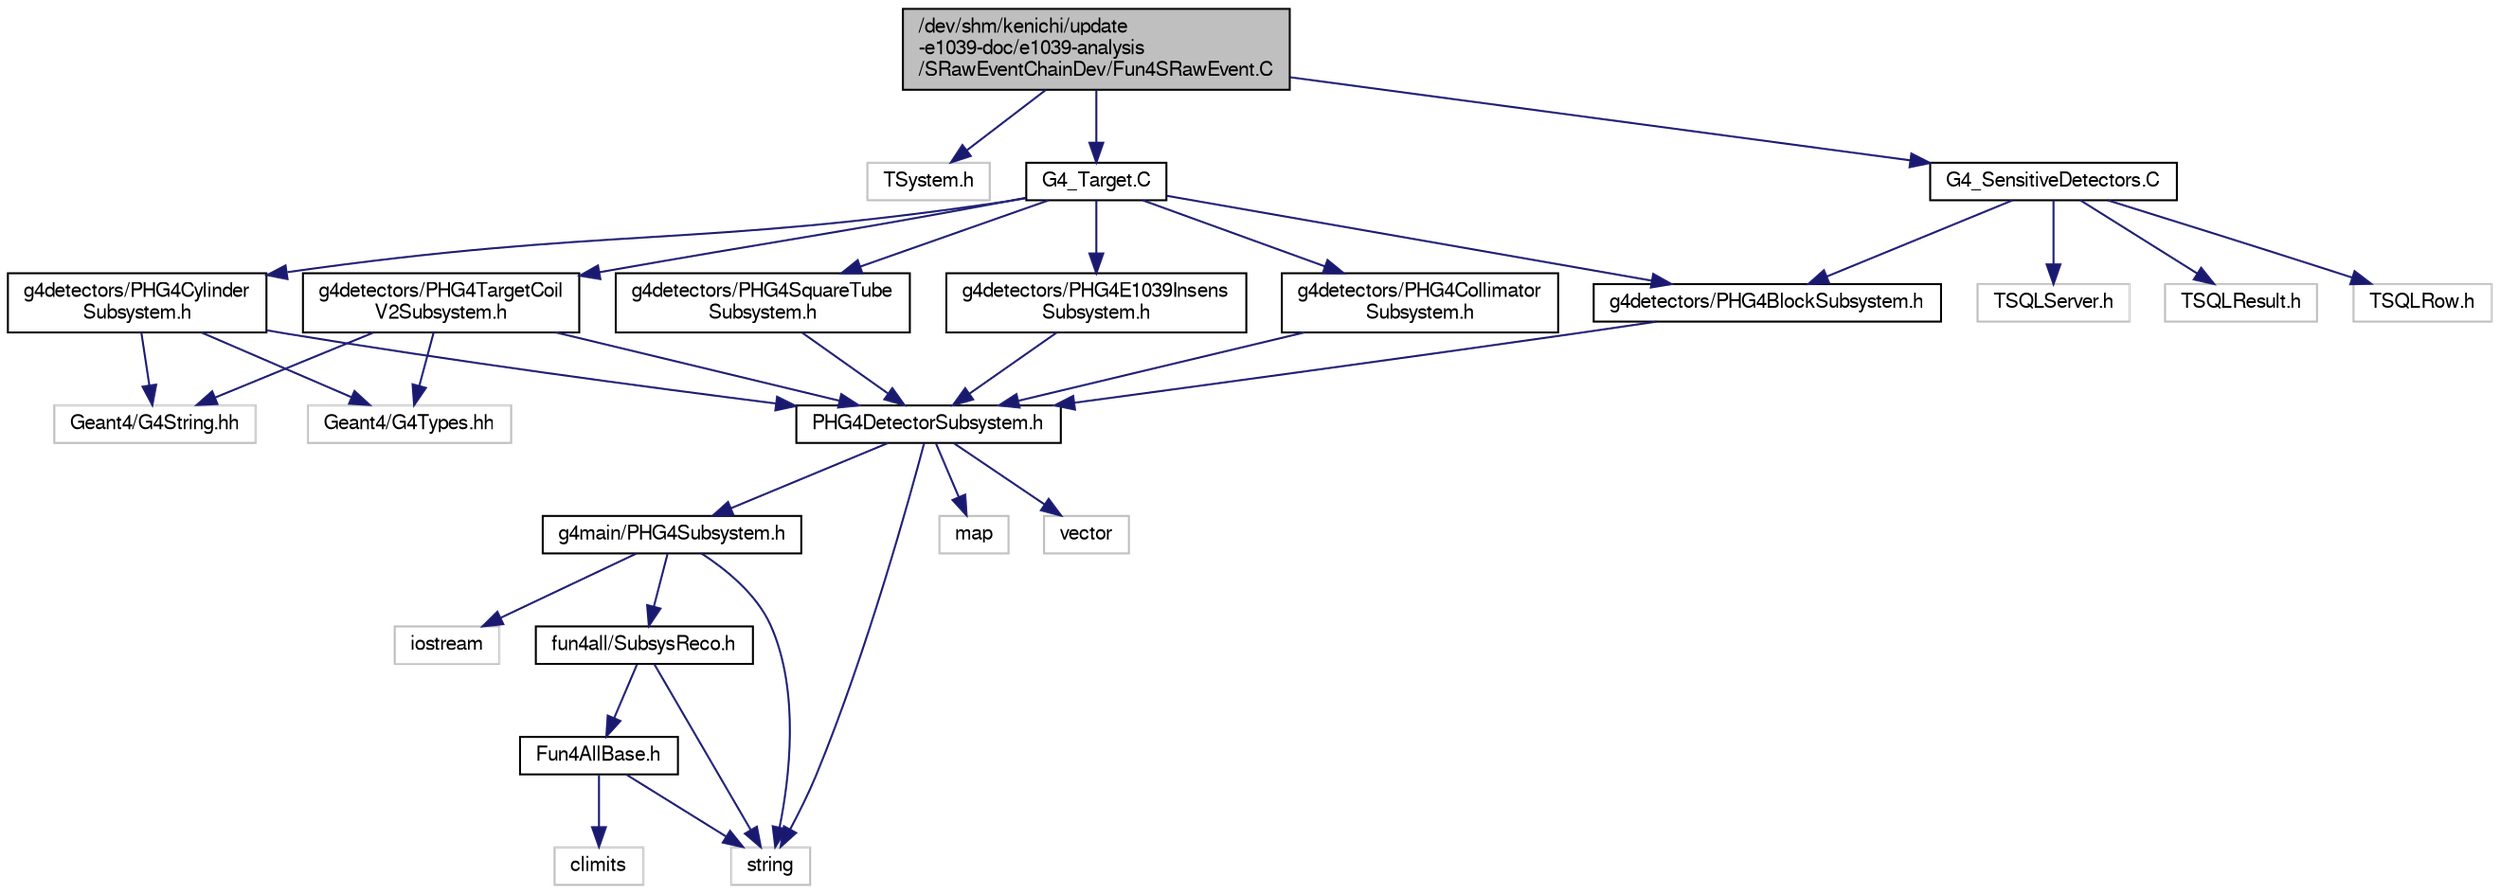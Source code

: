 digraph "/dev/shm/kenichi/update-e1039-doc/e1039-analysis/SRawEventChainDev/Fun4SRawEvent.C"
{
  bgcolor="transparent";
  edge [fontname="FreeSans",fontsize="10",labelfontname="FreeSans",labelfontsize="10"];
  node [fontname="FreeSans",fontsize="10",shape=record];
  Node1 [label="/dev/shm/kenichi/update\l-e1039-doc/e1039-analysis\l/SRawEventChainDev/Fun4SRawEvent.C",height=0.2,width=0.4,color="black", fillcolor="grey75", style="filled" fontcolor="black"];
  Node1 -> Node2 [color="midnightblue",fontsize="10",style="solid",fontname="FreeSans"];
  Node2 [label="TSystem.h",height=0.2,width=0.4,color="grey75"];
  Node1 -> Node3 [color="midnightblue",fontsize="10",style="solid",fontname="FreeSans"];
  Node3 [label="G4_SensitiveDetectors.C",height=0.2,width=0.4,color="black",URL="$d3/d56/e1039-analysis_2SRawEventChainDev_2G4__SensitiveDetectors_8C.html"];
  Node3 -> Node4 [color="midnightblue",fontsize="10",style="solid",fontname="FreeSans"];
  Node4 [label="g4detectors/PHG4BlockSubsystem.h",height=0.2,width=0.4,color="black",URL="$de/d16/PHG4BlockSubsystem_8h.html"];
  Node4 -> Node5 [color="midnightblue",fontsize="10",style="solid",fontname="FreeSans"];
  Node5 [label="PHG4DetectorSubsystem.h",height=0.2,width=0.4,color="black",URL="$d8/d3a/PHG4DetectorSubsystem_8h.html"];
  Node5 -> Node6 [color="midnightblue",fontsize="10",style="solid",fontname="FreeSans"];
  Node6 [label="g4main/PHG4Subsystem.h",height=0.2,width=0.4,color="black",URL="$df/d1c/PHG4Subsystem_8h.html"];
  Node6 -> Node7 [color="midnightblue",fontsize="10",style="solid",fontname="FreeSans"];
  Node7 [label="fun4all/SubsysReco.h",height=0.2,width=0.4,color="black",URL="$d5/dc2/SubsysReco_8h.html"];
  Node7 -> Node8 [color="midnightblue",fontsize="10",style="solid",fontname="FreeSans"];
  Node8 [label="Fun4AllBase.h",height=0.2,width=0.4,color="black",URL="$d2/de7/Fun4AllBase_8h.html"];
  Node8 -> Node9 [color="midnightblue",fontsize="10",style="solid",fontname="FreeSans"];
  Node9 [label="string",height=0.2,width=0.4,color="grey75"];
  Node8 -> Node10 [color="midnightblue",fontsize="10",style="solid",fontname="FreeSans"];
  Node10 [label="climits",height=0.2,width=0.4,color="grey75"];
  Node7 -> Node9 [color="midnightblue",fontsize="10",style="solid",fontname="FreeSans"];
  Node6 -> Node11 [color="midnightblue",fontsize="10",style="solid",fontname="FreeSans"];
  Node11 [label="iostream",height=0.2,width=0.4,color="grey75"];
  Node6 -> Node9 [color="midnightblue",fontsize="10",style="solid",fontname="FreeSans"];
  Node5 -> Node12 [color="midnightblue",fontsize="10",style="solid",fontname="FreeSans"];
  Node12 [label="map",height=0.2,width=0.4,color="grey75"];
  Node5 -> Node13 [color="midnightblue",fontsize="10",style="solid",fontname="FreeSans"];
  Node13 [label="vector",height=0.2,width=0.4,color="grey75"];
  Node5 -> Node9 [color="midnightblue",fontsize="10",style="solid",fontname="FreeSans"];
  Node3 -> Node14 [color="midnightblue",fontsize="10",style="solid",fontname="FreeSans"];
  Node14 [label="TSQLServer.h",height=0.2,width=0.4,color="grey75"];
  Node3 -> Node15 [color="midnightblue",fontsize="10",style="solid",fontname="FreeSans"];
  Node15 [label="TSQLResult.h",height=0.2,width=0.4,color="grey75"];
  Node3 -> Node16 [color="midnightblue",fontsize="10",style="solid",fontname="FreeSans"];
  Node16 [label="TSQLRow.h",height=0.2,width=0.4,color="grey75"];
  Node1 -> Node17 [color="midnightblue",fontsize="10",style="solid",fontname="FreeSans"];
  Node17 [label="G4_Target.C",height=0.2,width=0.4,color="black",URL="$dd/d01/e1039-analysis_2SRawEventChainDev_2G4__Target_8C.html"];
  Node17 -> Node18 [color="midnightblue",fontsize="10",style="solid",fontname="FreeSans"];
  Node18 [label="g4detectors/PHG4E1039Insens\lSubsystem.h",height=0.2,width=0.4,color="black",URL="$da/de8/PHG4E1039InsensSubsystem_8h.html"];
  Node18 -> Node5 [color="midnightblue",fontsize="10",style="solid",fontname="FreeSans"];
  Node17 -> Node19 [color="midnightblue",fontsize="10",style="solid",fontname="FreeSans"];
  Node19 [label="g4detectors/PHG4TargetCoil\lV2Subsystem.h",height=0.2,width=0.4,color="black",URL="$d2/d32/PHG4TargetCoilV2Subsystem_8h.html"];
  Node19 -> Node5 [color="midnightblue",fontsize="10",style="solid",fontname="FreeSans"];
  Node19 -> Node20 [color="midnightblue",fontsize="10",style="solid",fontname="FreeSans"];
  Node20 [label="Geant4/G4String.hh",height=0.2,width=0.4,color="grey75"];
  Node19 -> Node21 [color="midnightblue",fontsize="10",style="solid",fontname="FreeSans"];
  Node21 [label="Geant4/G4Types.hh",height=0.2,width=0.4,color="grey75"];
  Node17 -> Node22 [color="midnightblue",fontsize="10",style="solid",fontname="FreeSans"];
  Node22 [label="g4detectors/PHG4Collimator\lSubsystem.h",height=0.2,width=0.4,color="black",URL="$d4/dab/PHG4CollimatorSubsystem_8h.html"];
  Node22 -> Node5 [color="midnightblue",fontsize="10",style="solid",fontname="FreeSans"];
  Node17 -> Node23 [color="midnightblue",fontsize="10",style="solid",fontname="FreeSans"];
  Node23 [label="g4detectors/PHG4Cylinder\lSubsystem.h",height=0.2,width=0.4,color="black",URL="$dc/dc6/PHG4CylinderSubsystem_8h.html"];
  Node23 -> Node5 [color="midnightblue",fontsize="10",style="solid",fontname="FreeSans"];
  Node23 -> Node20 [color="midnightblue",fontsize="10",style="solid",fontname="FreeSans"];
  Node23 -> Node21 [color="midnightblue",fontsize="10",style="solid",fontname="FreeSans"];
  Node17 -> Node4 [color="midnightblue",fontsize="10",style="solid",fontname="FreeSans"];
  Node17 -> Node24 [color="midnightblue",fontsize="10",style="solid",fontname="FreeSans"];
  Node24 [label="g4detectors/PHG4SquareTube\lSubsystem.h",height=0.2,width=0.4,color="black",URL="$d8/da7/PHG4SquareTubeSubsystem_8h.html"];
  Node24 -> Node5 [color="midnightblue",fontsize="10",style="solid",fontname="FreeSans"];
}
